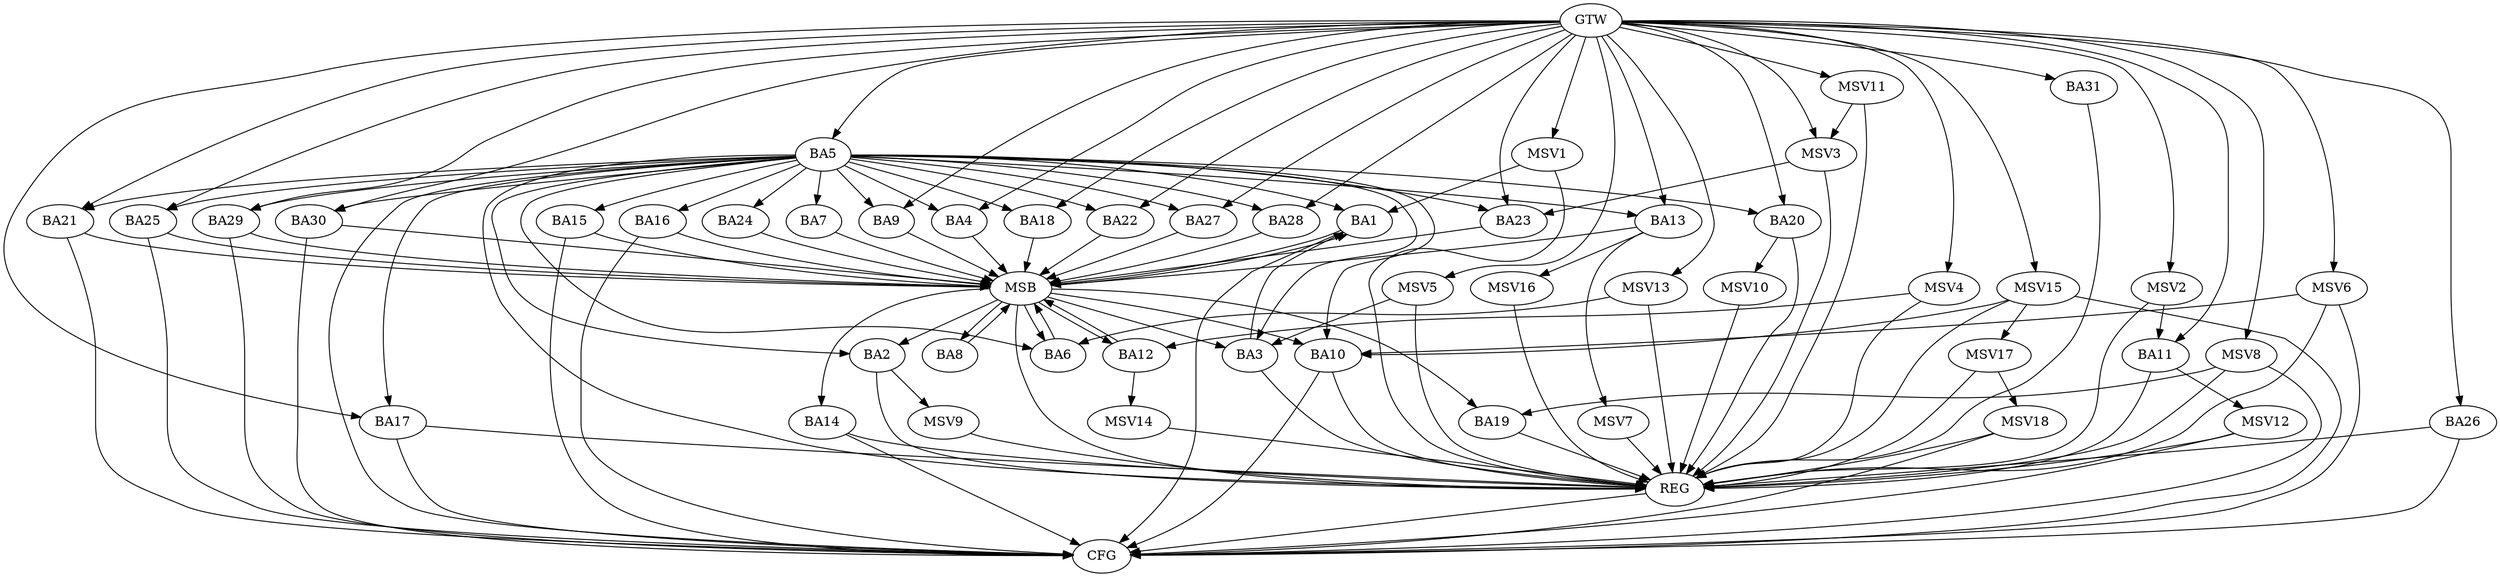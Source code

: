 strict digraph G {
  BA1 [ label="BA1" ];
  BA2 [ label="BA2" ];
  BA3 [ label="BA3" ];
  BA4 [ label="BA4" ];
  BA5 [ label="BA5" ];
  BA6 [ label="BA6" ];
  BA7 [ label="BA7" ];
  BA8 [ label="BA8" ];
  BA9 [ label="BA9" ];
  BA10 [ label="BA10" ];
  BA11 [ label="BA11" ];
  BA12 [ label="BA12" ];
  BA13 [ label="BA13" ];
  BA14 [ label="BA14" ];
  BA15 [ label="BA15" ];
  BA16 [ label="BA16" ];
  BA17 [ label="BA17" ];
  BA18 [ label="BA18" ];
  BA19 [ label="BA19" ];
  BA20 [ label="BA20" ];
  BA21 [ label="BA21" ];
  BA22 [ label="BA22" ];
  BA23 [ label="BA23" ];
  BA24 [ label="BA24" ];
  BA25 [ label="BA25" ];
  BA26 [ label="BA26" ];
  BA27 [ label="BA27" ];
  BA28 [ label="BA28" ];
  BA29 [ label="BA29" ];
  BA30 [ label="BA30" ];
  BA31 [ label="BA31" ];
  GTW [ label="GTW" ];
  REG [ label="REG" ];
  MSB [ label="MSB" ];
  CFG [ label="CFG" ];
  MSV1 [ label="MSV1" ];
  MSV2 [ label="MSV2" ];
  MSV3 [ label="MSV3" ];
  MSV4 [ label="MSV4" ];
  MSV5 [ label="MSV5" ];
  MSV6 [ label="MSV6" ];
  MSV7 [ label="MSV7" ];
  MSV8 [ label="MSV8" ];
  MSV9 [ label="MSV9" ];
  MSV10 [ label="MSV10" ];
  MSV11 [ label="MSV11" ];
  MSV12 [ label="MSV12" ];
  MSV13 [ label="MSV13" ];
  MSV14 [ label="MSV14" ];
  MSV15 [ label="MSV15" ];
  MSV16 [ label="MSV16" ];
  MSV17 [ label="MSV17" ];
  MSV18 [ label="MSV18" ];
  BA3 -> BA1;
  BA5 -> BA3;
  GTW -> BA4;
  GTW -> BA5;
  GTW -> BA9;
  GTW -> BA11;
  GTW -> BA13;
  GTW -> BA17;
  GTW -> BA18;
  GTW -> BA20;
  GTW -> BA21;
  GTW -> BA22;
  GTW -> BA23;
  GTW -> BA25;
  GTW -> BA26;
  GTW -> BA27;
  GTW -> BA28;
  GTW -> BA29;
  GTW -> BA30;
  GTW -> BA31;
  BA2 -> REG;
  BA3 -> REG;
  BA5 -> REG;
  BA10 -> REG;
  BA11 -> REG;
  BA14 -> REG;
  BA17 -> REG;
  BA19 -> REG;
  BA20 -> REG;
  BA26 -> REG;
  BA31 -> REG;
  BA1 -> MSB;
  MSB -> BA2;
  MSB -> REG;
  BA4 -> MSB;
  MSB -> BA1;
  BA6 -> MSB;
  BA7 -> MSB;
  MSB -> BA6;
  BA8 -> MSB;
  MSB -> BA3;
  BA9 -> MSB;
  BA12 -> MSB;
  BA13 -> MSB;
  BA15 -> MSB;
  BA16 -> MSB;
  BA18 -> MSB;
  MSB -> BA14;
  BA21 -> MSB;
  MSB -> BA8;
  BA22 -> MSB;
  MSB -> BA19;
  BA23 -> MSB;
  BA24 -> MSB;
  BA25 -> MSB;
  BA27 -> MSB;
  MSB -> BA10;
  BA28 -> MSB;
  BA29 -> MSB;
  MSB -> BA12;
  BA30 -> MSB;
  BA10 -> CFG;
  BA30 -> CFG;
  BA14 -> CFG;
  BA25 -> CFG;
  BA1 -> CFG;
  BA16 -> CFG;
  BA17 -> CFG;
  BA29 -> CFG;
  BA15 -> CFG;
  BA26 -> CFG;
  BA21 -> CFG;
  BA5 -> CFG;
  REG -> CFG;
  BA5 -> BA30;
  BA5 -> BA25;
  BA5 -> BA27;
  BA5 -> BA2;
  BA5 -> BA21;
  BA5 -> BA20;
  BA5 -> BA23;
  BA5 -> BA16;
  BA5 -> BA13;
  BA5 -> BA17;
  BA5 -> BA9;
  BA5 -> BA10;
  BA5 -> BA18;
  BA5 -> BA7;
  BA5 -> BA6;
  BA5 -> BA1;
  BA5 -> BA28;
  BA5 -> BA29;
  BA5 -> BA22;
  BA5 -> BA4;
  BA5 -> BA15;
  BA5 -> BA24;
  MSV1 -> BA1;
  GTW -> MSV1;
  MSV1 -> REG;
  MSV2 -> BA11;
  GTW -> MSV2;
  MSV2 -> REG;
  MSV3 -> BA23;
  GTW -> MSV3;
  MSV3 -> REG;
  MSV4 -> BA12;
  GTW -> MSV4;
  MSV4 -> REG;
  MSV5 -> BA3;
  GTW -> MSV5;
  MSV5 -> REG;
  MSV6 -> BA10;
  GTW -> MSV6;
  MSV6 -> REG;
  MSV6 -> CFG;
  BA13 -> MSV7;
  MSV7 -> REG;
  MSV8 -> BA19;
  GTW -> MSV8;
  MSV8 -> REG;
  MSV8 -> CFG;
  BA2 -> MSV9;
  MSV9 -> REG;
  BA20 -> MSV10;
  MSV10 -> REG;
  MSV11 -> MSV3;
  GTW -> MSV11;
  MSV11 -> REG;
  BA11 -> MSV12;
  MSV12 -> REG;
  MSV12 -> CFG;
  MSV13 -> BA6;
  GTW -> MSV13;
  MSV13 -> REG;
  BA12 -> MSV14;
  MSV14 -> REG;
  MSV15 -> BA10;
  GTW -> MSV15;
  MSV15 -> REG;
  MSV15 -> CFG;
  BA13 -> MSV16;
  MSV16 -> REG;
  MSV15 -> MSV17;
  MSV17 -> REG;
  MSV17 -> MSV18;
  MSV18 -> REG;
  MSV18 -> CFG;
}
